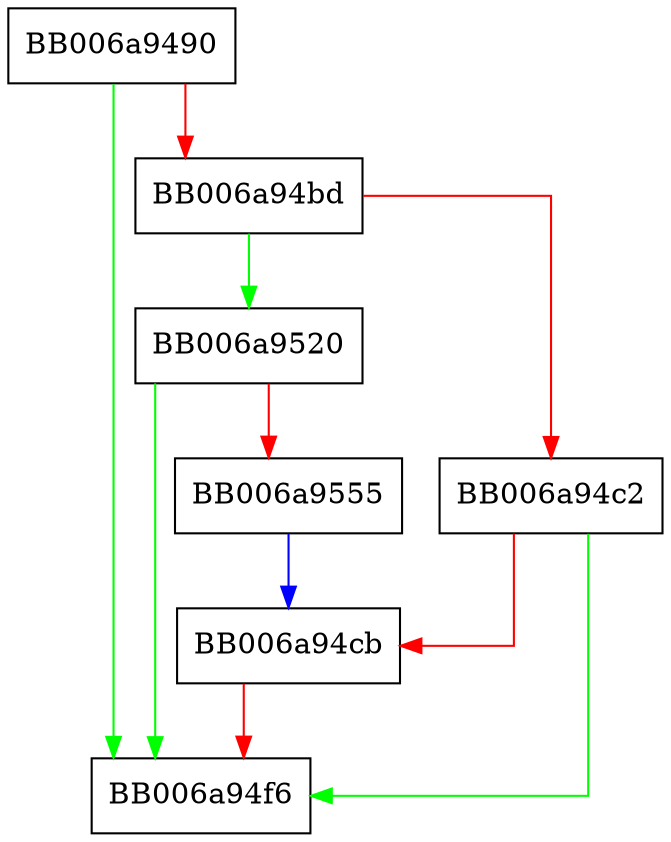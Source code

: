 digraph ossl_blake2s_update {
  node [shape="box"];
  graph [splines=ortho];
  BB006a9490 -> BB006a94f6 [color="green"];
  BB006a9490 -> BB006a94bd [color="red"];
  BB006a94bd -> BB006a9520 [color="green"];
  BB006a94bd -> BB006a94c2 [color="red"];
  BB006a94c2 -> BB006a94f6 [color="green"];
  BB006a94c2 -> BB006a94cb [color="red"];
  BB006a94cb -> BB006a94f6 [color="red"];
  BB006a9520 -> BB006a94f6 [color="green"];
  BB006a9520 -> BB006a9555 [color="red"];
  BB006a9555 -> BB006a94cb [color="blue"];
}